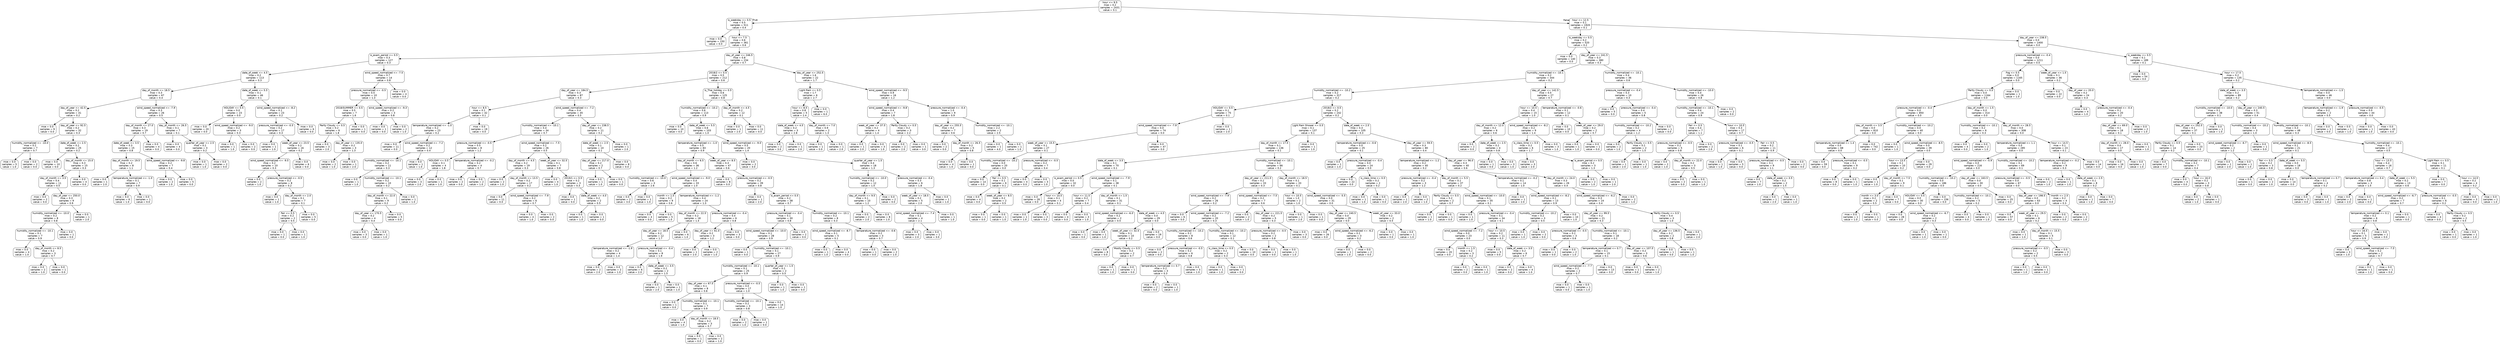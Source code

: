 digraph Tree {
node [shape=box, style="rounded", color="black", fontname=helvetica] ;
edge [fontname=helvetica] ;
0 [label="hour <= 9.5\nmse = 0.2\nsamples = 2431\nvalue = 0.1"] ;
1 [label="is_weekday <= 0.5\nmse = 0.5\nsamples = 511\nvalue = 0.4"] ;
0 -> 1 [labeldistance=2.5, labelangle=45, headlabel="True"] ;
2 [label="mse = 0.0\nsamples = 150\nvalue = 0.0"] ;
1 -> 2 ;
3 [label="hour <= 7.5\nmse = 0.6\nsamples = 361\nvalue = 0.6"] ;
1 -> 3 ;
4 [label="is_exam_period <= 0.5\nmse = 0.3\nsamples = 127\nvalue = 0.3"] ;
3 -> 4 ;
5 [label="date_of_week <= 4.5\nmse = 0.2\nsamples = 113\nvalue = 0.3"] ;
4 -> 5 ;
6 [label="day_of_month <= 18.5\nmse = 0.3\nsamples = 67\nvalue = 0.4"] ;
5 -> 6 ;
7 [label="day_of_year <= 42.5\nmse = 0.2\nsamples = 41\nvalue = 0.2"] ;
6 -> 7 ;
8 [label="mse = 0.0\nsamples = 9\nvalue = 0.0"] ;
7 -> 8 ;
9 [label="day_of_year <= 92.5\nmse = 0.2\nsamples = 32\nvalue = 0.3"] ;
7 -> 9 ;
10 [label="humidity_normalized <= -10.0\nmse = 0.2\nsamples = 7\nvalue = 0.7"] ;
9 -> 10 ;
11 [label="mse = 0.0\nsamples = 5\nvalue = 1.0"] ;
10 -> 11 ;
12 [label="mse = 0.0\nsamples = 2\nvalue = 0.0"] ;
10 -> 12 ;
13 [label="date_of_week <= 2.5\nmse = 0.2\nsamples = 25\nvalue = 0.2"] ;
9 -> 13 ;
14 [label="mse = 0.0\nsamples = 10\nvalue = 0.0"] ;
13 -> 14 ;
15 [label="day_of_month <= 15.0\nmse = 0.3\nsamples = 15\nvalue = 0.3"] ;
13 -> 15 ;
16 [label="day_of_month <= 3.5\nmse = 0.4\nsamples = 11\nvalue = 0.5"] ;
15 -> 16 ;
17 [label="mse = 0.0\nsamples = 2\nvalue = 0.0"] ;
16 -> 17 ;
18 [label="day_of_year <= 250.0\nmse = 0.3\nsamples = 9\nvalue = 0.9"] ;
16 -> 18 ;
19 [label="humidity_normalized <= -10.0\nmse = 0.2\nsamples = 8\nvalue = 0.8"] ;
18 -> 19 ;
20 [label="humidity_normalized <= -10.1\nmse = 0.1\nsamples = 7\nvalue = 0.9"] ;
19 -> 20 ;
21 [label="mse = 0.0\nsamples = 4\nvalue = 1.0"] ;
20 -> 21 ;
22 [label="day_of_month <= 8.5\nmse = 0.2\nsamples = 3\nvalue = 0.7"] ;
20 -> 22 ;
23 [label="mse = 0.0\nsamples = 2\nvalue = 1.0"] ;
22 -> 23 ;
24 [label="mse = 0.0\nsamples = 1\nvalue = 0.0"] ;
22 -> 24 ;
25 [label="mse = 0.0\nsamples = 1\nvalue = 0.0"] ;
19 -> 25 ;
26 [label="mse = 0.0\nsamples = 1\nvalue = 2.0"] ;
18 -> 26 ;
27 [label="mse = 0.0\nsamples = 4\nvalue = 0.0"] ;
15 -> 27 ;
28 [label="wind_speed_normalized <= -7.9\nmse = 0.3\nsamples = 26\nvalue = 0.5"] ;
6 -> 28 ;
29 [label="day_of_month <= 27.0\nmse = 0.3\nsamples = 19\nvalue = 0.7"] ;
28 -> 29 ;
30 [label="date_of_week <= 3.5\nmse = 0.3\nsamples = 15\nvalue = 0.8"] ;
29 -> 30 ;
31 [label="day_of_month <= 19.5\nmse = 0.2\nsamples = 8\nvalue = 1.1"] ;
30 -> 31 ;
32 [label="mse = 0.0\nsamples = 1\nvalue = 2.0"] ;
31 -> 32 ;
33 [label="temperature_normalized <= -1.0\nmse = 0.1\nsamples = 7\nvalue = 0.9"] ;
31 -> 33 ;
34 [label="mse = 0.0\nsamples = 6\nvalue = 1.0"] ;
33 -> 34 ;
35 [label="mse = 0.0\nsamples = 1\nvalue = 0.0"] ;
33 -> 35 ;
36 [label="wind_speed_normalized <= -9.8\nmse = 0.2\nsamples = 7\nvalue = 0.4"] ;
30 -> 36 ;
37 [label="mse = 0.0\nsamples = 2\nvalue = 1.0"] ;
36 -> 37 ;
38 [label="mse = 0.0\nsamples = 5\nvalue = 0.0"] ;
36 -> 38 ;
39 [label="mse = 0.0\nsamples = 4\nvalue = 0.0"] ;
29 -> 39 ;
40 [label="day_of_month <= 26.5\nmse = 0.1\nsamples = 7\nvalue = 0.1"] ;
28 -> 40 ;
41 [label="mse = 0.0\nsamples = 4\nvalue = 0.0"] ;
40 -> 41 ;
42 [label="quarter_of_year <= 2.5\nmse = 0.2\nsamples = 3\nvalue = 0.2"] ;
40 -> 42 ;
43 [label="mse = 0.0\nsamples = 1\nvalue = 1.0"] ;
42 -> 43 ;
44 [label="mse = 0.0\nsamples = 2\nvalue = 0.0"] ;
42 -> 44 ;
45 [label="date_of_week <= 5.5\nmse = 0.1\nsamples = 46\nvalue = 0.1"] ;
5 -> 45 ;
46 [label="HOLIDAY <= 0.5\nmse = 0.0\nsamples = 23\nvalue = 0.0"] ;
45 -> 46 ;
47 [label="mse = 0.0\nsamples = 20\nvalue = 0.0"] ;
46 -> 47 ;
48 [label="wind_speed_normalized <= -9.0\nmse = 0.2\nsamples = 3\nvalue = 0.3"] ;
46 -> 48 ;
49 [label="mse = 0.0\nsamples = 1\nvalue = 1.0"] ;
48 -> 49 ;
50 [label="mse = 0.0\nsamples = 2\nvalue = 0.0"] ;
48 -> 50 ;
51 [label="wind_speed_normalized <= -8.2\nmse = 0.1\nsamples = 23\nvalue = 0.2"] ;
45 -> 51 ;
52 [label="pressure_normalized <= -0.5\nmse = 0.2\nsamples = 17\nvalue = 0.3"] ;
51 -> 52 ;
53 [label="mse = 0.0\nsamples = 1\nvalue = 1.0"] ;
52 -> 53 ;
54 [label="week_of_year <= 23.5\nmse = 0.2\nsamples = 16\nvalue = 0.2"] ;
52 -> 54 ;
55 [label="wind_speed_normalized <= -9.5\nmse = 0.2\nsamples = 10\nvalue = 0.3"] ;
54 -> 55 ;
56 [label="mse = 0.0\nsamples = 2\nvalue = 1.0"] ;
55 -> 56 ;
57 [label="pressure_normalized <= -0.5\nmse = 0.2\nsamples = 8\nvalue = 0.2"] ;
55 -> 57 ;
58 [label="mse = 0.0\nsamples = 1\nvalue = 1.0"] ;
57 -> 58 ;
59 [label="day_of_month <= 2.0\nmse = 0.1\nsamples = 7\nvalue = 0.1"] ;
57 -> 59 ;
60 [label="Fair <= 0.5\nmse = 0.2\nsamples = 2\nvalue = 0.5"] ;
59 -> 60 ;
61 [label="mse = 0.0\nsamples = 1\nvalue = 0.0"] ;
60 -> 61 ;
62 [label="mse = 0.0\nsamples = 1\nvalue = 1.0"] ;
60 -> 62 ;
63 [label="mse = 0.0\nsamples = 5\nvalue = 0.0"] ;
59 -> 63 ;
64 [label="mse = 0.0\nsamples = 6\nvalue = 0.0"] ;
54 -> 64 ;
65 [label="mse = 0.0\nsamples = 6\nvalue = 0.0"] ;
51 -> 65 ;
66 [label="wind_speed_normalized <= -7.5\nmse = 0.7\nsamples = 14\nvalue = 0.8"] ;
4 -> 66 ;
67 [label="pressure_normalized <= -0.5\nmse = 0.5\nsamples = 10\nvalue = 1.3"] ;
66 -> 67 ;
68 [label="2018/SUMMER <= 0.5\nmse = 0.5\nsamples = 7\nvalue = 1.6"] ;
67 -> 68 ;
69 [label="Partly Cloudy <= 0.5\nmse = 0.2\nsamples = 6\nvalue = 1.8"] ;
68 -> 69 ;
70 [label="mse = 0.0\nsamples = 3\nvalue = 2.0"] ;
69 -> 70 ;
71 [label="day_of_year <= 135.0\nmse = 0.2\nsamples = 3\nvalue = 1.3"] ;
69 -> 71 ;
72 [label="mse = 0.0\nsamples = 2\nvalue = 1.0"] ;
71 -> 72 ;
73 [label="mse = 0.0\nsamples = 1\nvalue = 2.0"] ;
71 -> 73 ;
74 [label="mse = 0.0\nsamples = 1\nvalue = 0.0"] ;
68 -> 74 ;
75 [label="wind_speed_normalized <= -9.3\nmse = 0.2\nsamples = 3\nvalue = 0.8"] ;
67 -> 75 ;
76 [label="mse = 0.0\nsamples = 1\nvalue = 0.0"] ;
75 -> 76 ;
77 [label="mse = 0.0\nsamples = 2\nvalue = 1.0"] ;
75 -> 77 ;
78 [label="mse = 0.0\nsamples = 4\nvalue = 0.0"] ;
66 -> 78 ;
79 [label="day_of_year <= 246.5\nmse = 0.8\nsamples = 234\nvalue = 0.7"] ;
3 -> 79 ;
80 [label="2018/2 <= 0.5\nmse = 0.5\nsamples = 212\nvalue = 0.6"] ;
79 -> 80 ;
81 [label="day_of_year <= 184.5\nmse = 0.3\nsamples = 87\nvalue = 0.3"] ;
80 -> 81 ;
82 [label="hour <= 8.5\nmse = 0.1\nsamples = 42\nvalue = 0.1"] ;
81 -> 82 ;
83 [label="temperature_normalized <= -1.0\nmse = 0.2\nsamples = 23\nvalue = 0.2"] ;
82 -> 83 ;
84 [label="mse = 0.0\nsamples = 11\nvalue = 0.0"] ;
83 -> 84 ;
85 [label="wind_speed_normalized <= -7.2\nmse = 0.2\nsamples = 12\nvalue = 0.4"] ;
83 -> 85 ;
86 [label="humidity_normalized <= -10.1\nmse = 0.2\nsamples = 11\nvalue = 0.3"] ;
85 -> 86 ;
87 [label="mse = 0.0\nsamples = 1\nvalue = 1.0"] ;
86 -> 87 ;
88 [label="humidity_normalized <= -10.1\nmse = 0.2\nsamples = 10\nvalue = 0.2"] ;
86 -> 88 ;
89 [label="day_of_month <= 22.0\nmse = 0.1\nsamples = 9\nvalue = 0.2"] ;
88 -> 89 ;
90 [label="day_of_year <= 170.5\nmse = 0.2\nsamples = 4\nvalue = 0.4"] ;
89 -> 90 ;
91 [label="mse = 0.0\nsamples = 3\nvalue = 0.0"] ;
90 -> 91 ;
92 [label="mse = 0.0\nsamples = 1\nvalue = 1.0"] ;
90 -> 92 ;
93 [label="mse = 0.0\nsamples = 5\nvalue = 0.0"] ;
89 -> 93 ;
94 [label="mse = 0.0\nsamples = 1\nvalue = 1.0"] ;
88 -> 94 ;
95 [label="mse = 0.0\nsamples = 1\nvalue = 1.0"] ;
85 -> 95 ;
96 [label="mse = 0.0\nsamples = 19\nvalue = 0.0"] ;
82 -> 96 ;
97 [label="wind_speed_normalized <= -7.2\nmse = 0.4\nsamples = 45\nvalue = 0.5"] ;
81 -> 97 ;
98 [label="humidity_normalized <= -10.1\nmse = 0.4\nsamples = 34\nvalue = 0.7"] ;
97 -> 98 ;
99 [label="pressure_normalized <= -0.5\nmse = 0.5\nsamples = 8\nvalue = 1.2"] ;
98 -> 99 ;
100 [label="HOLIDAY <= 0.5\nmse = 0.1\nsamples = 4\nvalue = 1.8"] ;
99 -> 100 ;
101 [label="mse = 0.0\nsamples = 3\nvalue = 2.0"] ;
100 -> 101 ;
102 [label="mse = 0.0\nsamples = 1\nvalue = 1.0"] ;
100 -> 102 ;
103 [label="temperature_normalized <= -0.2\nmse = 0.2\nsamples = 4\nvalue = 0.7"] ;
99 -> 103 ;
104 [label="mse = 0.0\nsamples = 2\nvalue = 0.0"] ;
103 -> 104 ;
105 [label="mse = 0.0\nsamples = 2\nvalue = 1.0"] ;
103 -> 105 ;
106 [label="wind_speed_normalized <= -7.5\nmse = 0.2\nsamples = 26\nvalue = 0.5"] ;
98 -> 106 ;
107 [label="day_of_month <= 4.5\nmse = 0.2\nsamples = 19\nvalue = 0.3"] ;
106 -> 107 ;
108 [label="mse = 0.0\nsamples = 2\nvalue = 1.0"] ;
107 -> 108 ;
109 [label="day_of_month <= 13.5\nmse = 0.2\nsamples = 17\nvalue = 0.2"] ;
107 -> 109 ;
110 [label="mse = 0.0\nsamples = 11\nvalue = 0.0"] ;
109 -> 110 ;
111 [label="wind_speed_normalized <= -7.9\nmse = 0.2\nsamples = 6\nvalue = 0.7"] ;
109 -> 111 ;
112 [label="mse = 0.0\nsamples = 4\nvalue = 1.0"] ;
111 -> 112 ;
113 [label="mse = 0.0\nsamples = 2\nvalue = 0.0"] ;
111 -> 113 ;
114 [label="week_of_year <= 32.5\nmse = 0.1\nsamples = 7\nvalue = 0.8"] ;
106 -> 114 ;
115 [label="mse = 0.0\nsamples = 4\nvalue = 1.0"] ;
114 -> 115 ;
116 [label="2019/1 <= 0.5\nmse = 0.2\nsamples = 3\nvalue = 0.3"] ;
114 -> 116 ;
117 [label="mse = 0.0\nsamples = 1\nvalue = 0.0"] ;
116 -> 117 ;
118 [label="date_of_week <= 4.0\nmse = 0.2\nsamples = 2\nvalue = 0.5"] ;
116 -> 118 ;
119 [label="mse = 0.0\nsamples = 1\nvalue = 1.0"] ;
118 -> 119 ;
120 [label="mse = 0.0\nsamples = 1\nvalue = 0.0"] ;
118 -> 120 ;
121 [label="day_of_year <= 238.5\nmse = 0.2\nsamples = 11\nvalue = 0.2"] ;
97 -> 121 ;
122 [label="date_of_week <= 2.5\nmse = 0.1\nsamples = 10\nvalue = 0.1"] ;
121 -> 122 ;
123 [label="day_of_year <= 217.0\nmse = 0.2\nsamples = 2\nvalue = 0.7"] ;
122 -> 123 ;
124 [label="mse = 0.0\nsamples = 1\nvalue = 1.0"] ;
123 -> 124 ;
125 [label="mse = 0.0\nsamples = 1\nvalue = 0.0"] ;
123 -> 125 ;
126 [label="mse = 0.0\nsamples = 8\nvalue = 0.0"] ;
122 -> 126 ;
127 [label="mse = 0.0\nsamples = 1\nvalue = 2.0"] ;
121 -> 127 ;
128 [label="is_Thai_holiday <= 0.5\nmse = 0.6\nsamples = 125\nvalue = 0.8"] ;
80 -> 128 ;
129 [label="humidity_normalized <= -10.2\nmse = 0.6\nsamples = 113\nvalue = 0.9"] ;
128 -> 129 ;
130 [label="mse = 0.0\nsamples = 10\nvalue = 0.0"] ;
129 -> 130 ;
131 [label="date_of_week <= 5.5\nmse = 0.6\nsamples = 103\nvalue = 1.0"] ;
129 -> 131 ;
132 [label="temperature_normalized <= -1.0\nmse = 0.5\nsamples = 83\nvalue = 0.9"] ;
131 -> 132 ;
133 [label="day_of_month <= 6.5\nmse = 0.6\nsamples = 36\nvalue = 1.2"] ;
132 -> 133 ;
134 [label="humidity_normalized <= -10.0\nmse = 0.6\nsamples = 3\nvalue = 2.6"] ;
133 -> 134 ;
135 [label="mse = 0.0\nsamples = 2\nvalue = 3.0"] ;
134 -> 135 ;
136 [label="mse = 0.0\nsamples = 1\nvalue = 1.0"] ;
134 -> 136 ;
137 [label="wind_speed_normalized <= -9.0\nmse = 0.4\nsamples = 33\nvalue = 1.0"] ;
133 -> 137 ;
138 [label="month <= 1.5\nmse = 0.2\nsamples = 9\nvalue = 0.6"] ;
137 -> 138 ;
139 [label="mse = 0.0\nsamples = 4\nvalue = 0.0"] ;
138 -> 139 ;
140 [label="mse = 0.0\nsamples = 5\nvalue = 1.0"] ;
138 -> 140 ;
141 [label="temperature_normalized <= -1.2\nmse = 0.4\nsamples = 24\nvalue = 1.3"] ;
137 -> 141 ;
142 [label="day_of_month <= 22.5\nmse = 0.2\nsamples = 18\nvalue = 1.4"] ;
141 -> 142 ;
143 [label="day_of_year <= 18.5\nmse = 0.2\nsamples = 12\nvalue = 1.7"] ;
142 -> 143 ;
144 [label="temperature_normalized <= -1.9\nmse = 0.2\nsamples = 4\nvalue = 1.4"] ;
143 -> 144 ;
145 [label="mse = 0.0\nsamples = 2\nvalue = 2.0"] ;
144 -> 145 ;
146 [label="mse = 0.0\nsamples = 2\nvalue = 1.0"] ;
144 -> 146 ;
147 [label="pressure_normalized <= -0.4\nmse = 0.1\nsamples = 8\nvalue = 1.9"] ;
143 -> 147 ;
148 [label="mse = 0.0\nsamples = 6\nvalue = 2.0"] ;
147 -> 148 ;
149 [label="date_of_week <= 3.5\nmse = 0.2\nsamples = 2\nvalue = 1.5"] ;
147 -> 149 ;
150 [label="mse = 0.0\nsamples = 1\nvalue = 2.0"] ;
149 -> 150 ;
151 [label="mse = 0.0\nsamples = 1\nvalue = 1.0"] ;
149 -> 151 ;
152 [label="mse = 0.0\nsamples = 6\nvalue = 1.0"] ;
142 -> 152 ;
153 [label="pressure_normalized <= -0.4\nmse = 0.4\nsamples = 6\nvalue = 0.8"] ;
141 -> 153 ;
154 [label="day_of_year <= 61.0\nmse = 0.2\nsamples = 3\nvalue = 1.2"] ;
153 -> 154 ;
155 [label="mse = 0.0\nsamples = 1\nvalue = 2.0"] ;
154 -> 155 ;
156 [label="mse = 0.0\nsamples = 2\nvalue = 1.0"] ;
154 -> 156 ;
157 [label="mse = 0.0\nsamples = 3\nvalue = 0.0"] ;
153 -> 157 ;
158 [label="week_of_year <= 8.5\nmse = 0.3\nsamples = 47\nvalue = 0.6"] ;
132 -> 158 ;
159 [label="mse = 0.0\nsamples = 8\nvalue = 0.0"] ;
158 -> 159 ;
160 [label="pressure_normalized <= -0.5\nmse = 0.2\nsamples = 39\nvalue = 0.8"] ;
158 -> 160 ;
161 [label="mse = 0.0\nsamples = 1\nvalue = 2.0"] ;
160 -> 161 ;
162 [label="is_exam_period <= 0.5\nmse = 0.2\nsamples = 38\nvalue = 0.7"] ;
160 -> 162 ;
163 [label="pressure_normalized <= -0.4\nmse = 0.1\nsamples = 30\nvalue = 0.8"] ;
162 -> 163 ;
164 [label="wind_speed_normalized <= -10.0\nmse = 0.1\nsamples = 28\nvalue = 0.9"] ;
163 -> 164 ;
165 [label="mse = 0.0\nsamples = 1\nvalue = 0.0"] ;
164 -> 165 ;
166 [label="humidity_normalized <= -10.1\nmse = 0.1\nsamples = 27\nvalue = 0.9"] ;
164 -> 166 ;
167 [label="humidity_normalized <= -10.1\nmse = 0.1\nsamples = 25\nvalue = 0.9"] ;
166 -> 167 ;
168 [label="day_of_year <= 67.5\nmse = 0.1\nsamples = 8\nvalue = 0.8"] ;
167 -> 168 ;
169 [label="mse = 0.0\nsamples = 1\nvalue = 0.0"] ;
168 -> 169 ;
170 [label="humidity_normalized <= -10.1\nmse = 0.1\nsamples = 7\nvalue = 0.9"] ;
168 -> 170 ;
171 [label="mse = 0.0\nsamples = 4\nvalue = 1.0"] ;
170 -> 171 ;
172 [label="day_of_month <= 18.5\nmse = 0.2\nsamples = 3\nvalue = 0.7"] ;
170 -> 172 ;
173 [label="mse = 0.0\nsamples = 1\nvalue = 0.0"] ;
172 -> 173 ;
174 [label="mse = 0.0\nsamples = 2\nvalue = 1.0"] ;
172 -> 174 ;
175 [label="pressure_normalized <= -0.5\nmse = 0.0\nsamples = 17\nvalue = 1.0"] ;
167 -> 175 ;
176 [label="humidity_normalized <= -10.1\nmse = 0.2\nsamples = 3\nvalue = 0.8"] ;
175 -> 176 ;
177 [label="mse = 0.0\nsamples = 2\nvalue = 1.0"] ;
176 -> 177 ;
178 [label="mse = 0.0\nsamples = 1\nvalue = 0.0"] ;
176 -> 178 ;
179 [label="mse = 0.0\nsamples = 14\nvalue = 1.0"] ;
175 -> 179 ;
180 [label="quarter_of_year <= 1.5\nmse = 0.2\nsamples = 2\nvalue = 0.5"] ;
166 -> 180 ;
181 [label="mse = 0.0\nsamples = 1\nvalue = 1.0"] ;
180 -> 181 ;
182 [label="mse = 0.0\nsamples = 1\nvalue = 0.0"] ;
180 -> 182 ;
183 [label="mse = 0.0\nsamples = 2\nvalue = 0.0"] ;
163 -> 183 ;
184 [label="humidity_normalized <= -10.1\nmse = 0.2\nsamples = 8\nvalue = 0.3"] ;
162 -> 184 ;
185 [label="wind_speed_normalized <= -8.7\nmse = 0.1\nsamples = 5\nvalue = 0.1"] ;
184 -> 185 ;
186 [label="mse = 0.0\nsamples = 1\nvalue = 1.0"] ;
185 -> 186 ;
187 [label="mse = 0.0\nsamples = 4\nvalue = 0.0"] ;
185 -> 187 ;
188 [label="temperature_normalized <= -0.6\nmse = 0.2\nsamples = 3\nvalue = 0.7"] ;
184 -> 188 ;
189 [label="mse = 0.0\nsamples = 1\nvalue = 0.0"] ;
188 -> 189 ;
190 [label="mse = 0.0\nsamples = 2\nvalue = 1.0"] ;
188 -> 190 ;
191 [label="wind_speed_normalized <= -9.0\nmse = 0.5\nsamples = 20\nvalue = 1.4"] ;
131 -> 191 ;
192 [label="mse = 0.0\nsamples = 2\nvalue = 3.0"] ;
191 -> 192 ;
193 [label="quarter_of_year <= 1.5\nmse = 0.4\nsamples = 18\nvalue = 1.3"] ;
191 -> 193 ;
194 [label="humidity_normalized <= -10.0\nmse = 0.2\nsamples = 12\nvalue = 1.0"] ;
193 -> 194 ;
195 [label="day_of_month <= 9.5\nmse = 0.1\nsamples = 10\nvalue = 1.2"] ;
194 -> 195 ;
196 [label="mse = 0.0\nsamples = 2\nvalue = 2.0"] ;
195 -> 196 ;
197 [label="mse = 0.0\nsamples = 8\nvalue = 1.0"] ;
195 -> 197 ;
198 [label="mse = 0.0\nsamples = 2\nvalue = 0.0"] ;
194 -> 198 ;
199 [label="pressure_normalized <= -0.4\nmse = 0.3\nsamples = 6\nvalue = 1.8"] ;
193 -> 199 ;
200 [label="week_of_year <= 18.5\nmse = 0.2\nsamples = 5\nvalue = 2.0"] ;
199 -> 200 ;
201 [label="wind_speed_normalized <= -7.4\nmse = 0.1\nsamples = 4\nvalue = 2.1"] ;
200 -> 201 ;
202 [label="mse = 0.0\nsamples = 3\nvalue = 2.0"] ;
201 -> 202 ;
203 [label="mse = 0.0\nsamples = 1\nvalue = 3.0"] ;
201 -> 203 ;
204 [label="mse = 0.0\nsamples = 1\nvalue = 1.0"] ;
200 -> 204 ;
205 [label="mse = 0.0\nsamples = 1\nvalue = 1.0"] ;
199 -> 205 ;
206 [label="day_of_month <= 4.5\nmse = 0.2\nsamples = 12\nvalue = 0.1"] ;
128 -> 206 ;
207 [label="mse = 0.0\nsamples = 1\nvalue = 2.0"] ;
206 -> 207 ;
208 [label="mse = 0.0\nsamples = 11\nvalue = 0.0"] ;
206 -> 208 ;
209 [label="day_of_year <= 252.5\nmse = 1.6\nsamples = 22\nvalue = 1.7"] ;
79 -> 209 ;
210 [label="Light Rain <= 0.5\nmse = 1.7\nsamples = 6\nvalue = 2.7"] ;
209 -> 210 ;
211 [label="hour <= 8.5\nmse = 0.8\nsamples = 5\nvalue = 2.4"] ;
210 -> 211 ;
212 [label="date_of_week <= 4.5\nmse = 0.2\nsamples = 3\nvalue = 2.8"] ;
211 -> 212 ;
213 [label="mse = 0.0\nsamples = 2\nvalue = 3.0"] ;
212 -> 213 ;
214 [label="mse = 0.0\nsamples = 1\nvalue = 2.0"] ;
212 -> 214 ;
215 [label="day_of_month <= 7.0\nmse = 0.9\nsamples = 2\nvalue = 1.3"] ;
211 -> 215 ;
216 [label="mse = 0.0\nsamples = 1\nvalue = 0.0"] ;
215 -> 216 ;
217 [label="mse = 0.0\nsamples = 1\nvalue = 2.0"] ;
215 -> 217 ;
218 [label="mse = 0.0\nsamples = 1\nvalue = 6.0"] ;
210 -> 218 ;
219 [label="wind_speed_normalized <= -9.5\nmse = 0.9\nsamples = 16\nvalue = 1.2"] ;
209 -> 219 ;
220 [label="wind_speed_normalized <= -9.8\nmse = 0.4\nsamples = 7\nvalue = 1.8"] ;
219 -> 220 ;
221 [label="week_of_year <= 37.5\nmse = 0.2\nsamples = 4\nvalue = 1.4"] ;
220 -> 221 ;
222 [label="mse = 0.0\nsamples = 1\nvalue = 2.0"] ;
221 -> 222 ;
223 [label="mse = 0.0\nsamples = 3\nvalue = 1.0"] ;
221 -> 223 ;
224 [label="Partly Cloudy <= 0.5\nmse = 0.2\nsamples = 3\nvalue = 2.2"] ;
220 -> 224 ;
225 [label="mse = 0.0\nsamples = 2\nvalue = 2.0"] ;
224 -> 225 ;
226 [label="mse = 0.0\nsamples = 1\nvalue = 3.0"] ;
224 -> 226 ;
227 [label="pressure_normalized <= -0.4\nmse = 1.0\nsamples = 9\nvalue = 0.9"] ;
219 -> 227 ;
228 [label="day_of_year <= 255.5\nmse = 0.2\nsamples = 7\nvalue = 0.6"] ;
227 -> 228 ;
229 [label="mse = 0.0\nsamples = 2\nvalue = 0.0"] ;
228 -> 229 ;
230 [label="day_of_month <= 26.5\nmse = 0.2\nsamples = 5\nvalue = 0.8"] ;
228 -> 230 ;
231 [label="mse = 0.0\nsamples = 4\nvalue = 1.0"] ;
230 -> 231 ;
232 [label="mse = 0.0\nsamples = 1\nvalue = 0.0"] ;
230 -> 232 ;
233 [label="humidity_normalized <= -10.1\nmse = 2.2\nsamples = 2\nvalue = 2.5"] ;
227 -> 233 ;
234 [label="mse = 0.0\nsamples = 1\nvalue = 4.0"] ;
233 -> 234 ;
235 [label="mse = 0.0\nsamples = 1\nvalue = 1.0"] ;
233 -> 235 ;
236 [label="hour <= 12.5\nmse = 0.1\nsamples = 1920\nvalue = 0.1"] ;
0 -> 236 [labeldistance=2.5, labelangle=-45, headlabel="False"] ;
237 [label="is_weekday <= 0.5\nmse = 0.2\nsamples = 520\nvalue = 0.2"] ;
236 -> 237 ;
238 [label="mse = 0.0\nsamples = 140\nvalue = 0.0"] ;
237 -> 238 ;
239 [label="day_of_year <= 241.5\nmse = 0.3\nsamples = 380\nvalue = 0.3"] ;
237 -> 239 ;
240 [label="humidity_normalized <= -10.1\nmse = 0.2\nsamples = 344\nvalue = 0.2"] ;
239 -> 240 ;
241 [label="humidity_normalized <= -10.2\nmse = 0.2\nsamples = 317\nvalue = 0.2"] ;
240 -> 241 ;
242 [label="HOLIDAY <= 0.5\nmse = 0.1\nsamples = 75\nvalue = 0.1"] ;
241 -> 242 ;
243 [label="wind_speed_normalized <= -7.9\nmse = 0.0\nsamples = 74\nvalue = 0.0"] ;
242 -> 243 ;
244 [label="week_of_year <= 15.5\nmse = 0.1\nsamples = 27\nvalue = 0.1"] ;
243 -> 244 ;
245 [label="humidity_normalized <= -10.2\nmse = 0.0\nsamples = 20\nvalue = 0.0"] ;
244 -> 245 ;
246 [label="mse = 0.0\nsamples = 14\nvalue = 0.0"] ;
245 -> 246 ;
247 [label="Fair <= 0.5\nmse = 0.1\nsamples = 6\nvalue = 0.1"] ;
245 -> 247 ;
248 [label="mse = 0.0\nsamples = 4\nvalue = 0.0"] ;
247 -> 248 ;
249 [label="week_of_year <= 8.5\nmse = 0.2\nsamples = 2\nvalue = 0.5"] ;
247 -> 249 ;
250 [label="mse = 0.0\nsamples = 1\nvalue = 0.0"] ;
249 -> 250 ;
251 [label="mse = 0.0\nsamples = 1\nvalue = 1.0"] ;
249 -> 251 ;
252 [label="pressure_normalized <= -0.5\nmse = 0.2\nsamples = 7\nvalue = 0.4"] ;
244 -> 252 ;
253 [label="mse = 0.0\nsamples = 4\nvalue = 0.0"] ;
252 -> 253 ;
254 [label="mse = 0.0\nsamples = 3\nvalue = 1.0"] ;
252 -> 254 ;
255 [label="mse = 0.0\nsamples = 47\nvalue = 0.0"] ;
243 -> 255 ;
256 [label="mse = 0.0\nsamples = 1\nvalue = 2.0"] ;
242 -> 256 ;
257 [label="2018/2 <= 0.5\nmse = 0.2\nsamples = 242\nvalue = 0.2"] ;
241 -> 257 ;
258 [label="Light Rain Shower <= 0.5\nmse = 0.1\nsamples = 137\nvalue = 0.1"] ;
257 -> 258 ;
259 [label="day_of_month <= 17.5\nmse = 0.1\nsamples = 136\nvalue = 0.1"] ;
258 -> 259 ;
260 [label="date_of_week <= 3.5\nmse = 0.1\nsamples = 70\nvalue = 0.1"] ;
259 -> 260 ;
261 [label="is_exam_period <= 0.5\nmse = 0.0\nsamples = 32\nvalue = 0.0"] ;
260 -> 261 ;
262 [label="mse = 0.0\nsamples = 28\nvalue = 0.0"] ;
261 -> 262 ;
263 [label="hour <= 10.5\nmse = 0.1\nsamples = 4\nvalue = 0.1"] ;
261 -> 263 ;
264 [label="mse = 0.0\nsamples = 1\nvalue = 1.0"] ;
263 -> 264 ;
265 [label="mse = 0.0\nsamples = 3\nvalue = 0.0"] ;
263 -> 265 ;
266 [label="wind_speed_normalized <= -7.9\nmse = 0.1\nsamples = 38\nvalue = 0.1"] ;
260 -> 266 ;
267 [label="hour <= 11.5\nmse = 0.2\nsamples = 7\nvalue = 0.4"] ;
266 -> 267 ;
268 [label="mse = 0.0\nsamples = 4\nvalue = 0.0"] ;
267 -> 268 ;
269 [label="mse = 0.0\nsamples = 3\nvalue = 1.0"] ;
267 -> 269 ;
270 [label="day_of_month <= 1.5\nmse = 0.1\nsamples = 31\nvalue = 0.1"] ;
266 -> 270 ;
271 [label="wind_speed_normalized <= -6.0\nmse = 0.2\nsamples = 2\nvalue = 0.5"] ;
270 -> 271 ;
272 [label="mse = 0.0\nsamples = 1\nvalue = 0.0"] ;
271 -> 272 ;
273 [label="mse = 0.0\nsamples = 1\nvalue = 1.0"] ;
271 -> 273 ;
274 [label="date_of_week <= 4.5\nmse = 0.0\nsamples = 29\nvalue = 0.0"] ;
270 -> 274 ;
275 [label="week_of_year <= 32.5\nmse = 0.1\nsamples = 10\nvalue = 0.2"] ;
274 -> 275 ;
276 [label="mse = 0.0\nsamples = 8\nvalue = 0.0"] ;
275 -> 276 ;
277 [label="Mostly Cloudy <= 0.5\nmse = 0.2\nsamples = 2\nvalue = 0.7"] ;
275 -> 277 ;
278 [label="mse = 0.0\nsamples = 1\nvalue = 1.0"] ;
277 -> 278 ;
279 [label="mse = 0.0\nsamples = 1\nvalue = 0.0"] ;
277 -> 279 ;
280 [label="mse = 0.0\nsamples = 19\nvalue = 0.0"] ;
274 -> 280 ;
281 [label="humidity_normalized <= -10.1\nmse = 0.2\nsamples = 66\nvalue = 0.2"] ;
259 -> 281 ;
282 [label="day_of_year <= 211.5\nmse = 0.2\nsamples = 33\nvalue = 0.3"] ;
281 -> 282 ;
283 [label="wind_speed_normalized <= -7.9\nmse = 0.2\nsamples = 26\nvalue = 0.2"] ;
282 -> 283 ;
284 [label="mse = 0.0\nsamples = 6\nvalue = 0.0"] ;
283 -> 284 ;
285 [label="wind_speed_normalized <= -7.2\nmse = 0.2\nsamples = 20\nvalue = 0.3"] ;
283 -> 285 ;
286 [label="humidity_normalized <= -10.2\nmse = 0.2\nsamples = 8\nvalue = 0.6"] ;
285 -> 286 ;
287 [label="mse = 0.0\nsamples = 2\nvalue = 0.0"] ;
286 -> 287 ;
288 [label="pressure_normalized <= -0.5\nmse = 0.2\nsamples = 6\nvalue = 0.8"] ;
286 -> 288 ;
289 [label="temperature_normalized <= 0.7\nmse = 0.2\nsamples = 3\nvalue = 0.3"] ;
288 -> 289 ;
290 [label="mse = 0.0\nsamples = 2\nvalue = 0.0"] ;
289 -> 290 ;
291 [label="mse = 0.0\nsamples = 1\nvalue = 1.0"] ;
289 -> 291 ;
292 [label="mse = 0.0\nsamples = 3\nvalue = 1.0"] ;
288 -> 292 ;
293 [label="humidity_normalized <= -10.2\nmse = 0.1\nsamples = 12\nvalue = 0.1"] ;
285 -> 293 ;
294 [label="is_class_time <= 0.5\nmse = 0.2\nsamples = 2\nvalue = 0.3"] ;
293 -> 294 ;
295 [label="mse = 0.0\nsamples = 1\nvalue = 1.0"] ;
294 -> 295 ;
296 [label="mse = 0.0\nsamples = 1\nvalue = 0.0"] ;
294 -> 296 ;
297 [label="mse = 0.0\nsamples = 10\nvalue = 0.0"] ;
293 -> 297 ;
298 [label="wind_speed_normalized <= -7.5\nmse = 0.2\nsamples = 7\nvalue = 0.6"] ;
282 -> 298 ;
299 [label="mse = 0.0\nsamples = 2\nvalue = 1.0"] ;
298 -> 299 ;
300 [label="day_of_year <= 221.5\nmse = 0.2\nsamples = 5\nvalue = 0.3"] ;
298 -> 300 ;
301 [label="pressure_normalized <= -0.5\nmse = 0.2\nsamples = 2\nvalue = 0.8"] ;
300 -> 301 ;
302 [label="mse = 0.0\nsamples = 1\nvalue = 0.0"] ;
301 -> 302 ;
303 [label="mse = 0.0\nsamples = 1\nvalue = 1.0"] ;
301 -> 303 ;
304 [label="mse = 0.0\nsamples = 3\nvalue = 0.0"] ;
300 -> 304 ;
305 [label="day_of_month <= 18.5\nmse = 0.1\nsamples = 33\nvalue = 0.1"] ;
281 -> 305 ;
306 [label="hour <= 10.5\nmse = 1.0\nsamples = 2\nvalue = 1.0"] ;
305 -> 306 ;
307 [label="mse = 0.0\nsamples = 1\nvalue = 2.0"] ;
306 -> 307 ;
308 [label="mse = 0.0\nsamples = 1\nvalue = 0.0"] ;
306 -> 308 ;
309 [label="wind_speed_normalized <= -5.5\nmse = 0.0\nsamples = 31\nvalue = 0.0"] ;
305 -> 309 ;
310 [label="day_of_year <= 240.5\nmse = 0.0\nsamples = 29\nvalue = 0.0"] ;
309 -> 310 ;
311 [label="mse = 0.0\nsamples = 26\nvalue = 0.0"] ;
310 -> 311 ;
312 [label="wind_speed_normalized <= -6.2\nmse = 0.2\nsamples = 3\nvalue = 0.2"] ;
310 -> 312 ;
313 [label="mse = 0.0\nsamples = 1\nvalue = 1.0"] ;
312 -> 313 ;
314 [label="mse = 0.0\nsamples = 2\nvalue = 0.0"] ;
312 -> 314 ;
315 [label="week_of_year <= 33.0\nmse = 0.2\nsamples = 2\nvalue = 0.5"] ;
309 -> 315 ;
316 [label="mse = 0.0\nsamples = 1\nvalue = 0.0"] ;
315 -> 316 ;
317 [label="mse = 0.0\nsamples = 1\nvalue = 1.0"] ;
315 -> 317 ;
318 [label="mse = 0.0\nsamples = 1\nvalue = 1.0"] ;
258 -> 318 ;
319 [label="date_of_week <= 2.5\nmse = 0.3\nsamples = 105\nvalue = 0.3"] ;
257 -> 319 ;
320 [label="temperature_normalized <= -0.6\nmse = 0.0\nsamples = 25\nvalue = 0.1"] ;
319 -> 320 ;
321 [label="mse = 0.0\nsamples = 1\nvalue = 1.0"] ;
320 -> 321 ;
322 [label="pressure_normalized <= -0.4\nmse = 0.0\nsamples = 24\nvalue = 0.0"] ;
320 -> 322 ;
323 [label="mse = 0.0\nsamples = 22\nvalue = 0.0"] ;
322 -> 323 ;
324 [label="is_class_time <= 0.5\nmse = 0.2\nsamples = 2\nvalue = 0.2"] ;
322 -> 324 ;
325 [label="mse = 0.0\nsamples = 1\nvalue = 1.0"] ;
324 -> 325 ;
326 [label="mse = 0.0\nsamples = 1\nvalue = 0.0"] ;
324 -> 326 ;
327 [label="day_of_year <= 59.5\nmse = 0.3\nsamples = 80\nvalue = 0.4"] ;
319 -> 327 ;
328 [label="temperature_normalized <= -1.2\nmse = 0.2\nsamples = 40\nvalue = 0.2"] ;
327 -> 328 ;
329 [label="pressure_normalized <= -0.4\nmse = 0.2\nsamples = 3\nvalue = 1.2"] ;
328 -> 329 ;
330 [label="mse = 0.0\nsamples = 1\nvalue = 2.0"] ;
329 -> 330 ;
331 [label="mse = 0.0\nsamples = 2\nvalue = 1.0"] ;
329 -> 331 ;
332 [label="day_of_month <= 5.5\nmse = 0.1\nsamples = 37\nvalue = 0.2"] ;
328 -> 332 ;
333 [label="Partly Cloudy <= 0.5\nmse = 0.2\nsamples = 2\nvalue = 0.7"] ;
332 -> 333 ;
334 [label="mse = 0.0\nsamples = 1\nvalue = 1.0"] ;
333 -> 334 ;
335 [label="mse = 0.0\nsamples = 1\nvalue = 0.0"] ;
333 -> 335 ;
336 [label="wind_speed_normalized <= -10.0\nmse = 0.1\nsamples = 35\nvalue = 0.1"] ;
332 -> 336 ;
337 [label="mse = 0.0\nsamples = 1\nvalue = 1.0"] ;
336 -> 337 ;
338 [label="pressure_normalized <= -0.4\nmse = 0.1\nsamples = 34\nvalue = 0.1"] ;
336 -> 338 ;
339 [label="wind_speed_normalized <= -7.2\nmse = 0.0\nsamples = 23\nvalue = 0.0"] ;
338 -> 339 ;
340 [label="mse = 0.0\nsamples = 20\nvalue = 0.0"] ;
339 -> 340 ;
341 [label="month <= 1.5\nmse = 0.2\nsamples = 3\nvalue = 0.2"] ;
339 -> 341 ;
342 [label="mse = 0.0\nsamples = 2\nvalue = 0.0"] ;
341 -> 342 ;
343 [label="mse = 0.0\nsamples = 1\nvalue = 1.0"] ;
341 -> 343 ;
344 [label="hour <= 10.5\nmse = 0.2\nsamples = 11\nvalue = 0.3"] ;
338 -> 344 ;
345 [label="mse = 0.0\nsamples = 5\nvalue = 0.0"] ;
344 -> 345 ;
346 [label="date_of_week <= 3.5\nmse = 0.2\nsamples = 6\nvalue = 0.7"] ;
344 -> 346 ;
347 [label="mse = 0.0\nsamples = 2\nvalue = 0.0"] ;
346 -> 347 ;
348 [label="mse = 0.0\nsamples = 4\nvalue = 1.0"] ;
346 -> 348 ;
349 [label="day_of_year <= 96.0\nmse = 0.3\nsamples = 40\nvalue = 0.6"] ;
327 -> 349 ;
350 [label="temperature_normalized <= -0.2\nmse = 0.1\nsamples = 14\nvalue = 1.0"] ;
349 -> 350 ;
351 [label="mse = 0.0\nsamples = 1\nvalue = 2.0"] ;
350 -> 351 ;
352 [label="wind_speed_normalized <= -8.2\nmse = 0.1\nsamples = 13\nvalue = 0.9"] ;
350 -> 352 ;
353 [label="humidity_normalized <= -10.2\nmse = 0.2\nsamples = 3\nvalue = 0.5"] ;
352 -> 353 ;
354 [label="mse = 0.0\nsamples = 1\nvalue = 1.0"] ;
353 -> 354 ;
355 [label="mse = 0.0\nsamples = 2\nvalue = 0.0"] ;
353 -> 355 ;
356 [label="mse = 0.0\nsamples = 10\nvalue = 1.0"] ;
352 -> 356 ;
357 [label="day_of_month <= 24.0\nmse = 0.3\nsamples = 26\nvalue = 0.4"] ;
349 -> 357 ;
358 [label="wind_speed_normalized <= -6.2\nmse = 0.3\nsamples = 24\nvalue = 0.4"] ;
357 -> 358 ;
359 [label="day_of_year <= 99.5\nmse = 0.2\nsamples = 21\nvalue = 0.3"] ;
358 -> 359 ;
360 [label="pressure_normalized <= -0.5\nmse = 0.2\nsamples = 3\nvalue = 0.6"] ;
359 -> 360 ;
361 [label="mse = 0.0\nsamples = 1\nvalue = 0.0"] ;
360 -> 361 ;
362 [label="mse = 0.0\nsamples = 2\nvalue = 1.0"] ;
360 -> 362 ;
363 [label="humidity_normalized <= -10.1\nmse = 0.1\nsamples = 18\nvalue = 0.2"] ;
359 -> 363 ;
364 [label="temperature_normalized <= 0.7\nmse = 0.1\nsamples = 15\nvalue = 0.1"] ;
363 -> 364 ;
365 [label="wind_speed_normalized <= -7.7\nmse = 0.2\nsamples = 2\nvalue = 0.7"] ;
364 -> 365 ;
366 [label="mse = 0.0\nsamples = 1\nvalue = 0.0"] ;
365 -> 366 ;
367 [label="mse = 0.0\nsamples = 1\nvalue = 1.0"] ;
365 -> 367 ;
368 [label="mse = 0.0\nsamples = 13\nvalue = 0.0"] ;
364 -> 368 ;
369 [label="day_of_year <= 107.5\nmse = 0.2\nsamples = 3\nvalue = 0.6"] ;
363 -> 369 ;
370 [label="mse = 0.0\nsamples = 1\nvalue = 0.0"] ;
369 -> 370 ;
371 [label="mse = 0.0\nsamples = 2\nvalue = 1.0"] ;
369 -> 371 ;
372 [label="Partly Cloudy <= 0.5\nmse = 0.4\nsamples = 3\nvalue = 1.0"] ;
358 -> 372 ;
373 [label="day_of_year <= 136.5\nmse = 0.2\nsamples = 2\nvalue = 0.8"] ;
372 -> 373 ;
374 [label="mse = 0.0\nsamples = 1\nvalue = 0.0"] ;
373 -> 374 ;
375 [label="mse = 0.0\nsamples = 1\nvalue = 1.0"] ;
373 -> 375 ;
376 [label="mse = 0.0\nsamples = 1\nvalue = 2.0"] ;
372 -> 376 ;
377 [label="mse = 0.0\nsamples = 2\nvalue = 1.0"] ;
357 -> 377 ;
378 [label="day_of_year <= 142.5\nmse = 0.5\nsamples = 27\nvalue = 0.7"] ;
240 -> 378 ;
379 [label="hour <= 10.5\nmse = 0.4\nsamples = 15\nvalue = 1.0"] ;
378 -> 379 ;
380 [label="day_of_month <= 12.0\nmse = 0.2\nsamples = 6\nvalue = 0.6"] ;
379 -> 380 ;
381 [label="mse = 0.0\nsamples = 2\nvalue = 0.0"] ;
380 -> 381 ;
382 [label="date_of_week <= 2.5\nmse = 0.2\nsamples = 4\nvalue = 0.8"] ;
380 -> 382 ;
383 [label="mse = 0.0\nsamples = 1\nvalue = 0.0"] ;
382 -> 383 ;
384 [label="mse = 0.0\nsamples = 3\nvalue = 1.0"] ;
382 -> 384 ;
385 [label="wind_speed_normalized <= -8.2\nmse = 0.2\nsamples = 9\nvalue = 1.4"] ;
379 -> 385 ;
386 [label="is_class_time <= 0.5\nmse = 0.2\nsamples = 6\nvalue = 1.7"] ;
385 -> 386 ;
387 [label="mse = 0.0\nsamples = 3\nvalue = 2.0"] ;
386 -> 387 ;
388 [label="is_exam_period <= 0.5\nmse = 0.2\nsamples = 3\nvalue = 1.3"] ;
386 -> 388 ;
389 [label="mse = 0.0\nsamples = 2\nvalue = 1.0"] ;
388 -> 389 ;
390 [label="mse = 0.0\nsamples = 1\nvalue = 2.0"] ;
388 -> 390 ;
391 [label="mse = 0.0\nsamples = 3\nvalue = 1.0"] ;
385 -> 391 ;
392 [label="temperature_normalized <= -0.6\nmse = 0.1\nsamples = 12\nvalue = 0.1"] ;
378 -> 392 ;
393 [label="mse = 0.0\nsamples = 10\nvalue = 0.0"] ;
392 -> 393 ;
394 [label="week_of_year <= 29.0\nmse = 0.2\nsamples = 2\nvalue = 0.7"] ;
392 -> 394 ;
395 [label="mse = 0.0\nsamples = 1\nvalue = 1.0"] ;
394 -> 395 ;
396 [label="mse = 0.0\nsamples = 1\nvalue = 0.0"] ;
394 -> 396 ;
397 [label="humidity_normalized <= -10.1\nmse = 0.4\nsamples = 36\nvalue = 0.6"] ;
239 -> 397 ;
398 [label="pressure_normalized <= -0.4\nmse = 0.3\nsamples = 10\nvalue = 0.3"] ;
397 -> 398 ;
399 [label="mse = 0.0\nsamples = 5\nvalue = 0.0"] ;
398 -> 399 ;
400 [label="pressure_normalized <= -0.4\nmse = 0.4\nsamples = 5\nvalue = 0.8"] ;
398 -> 400 ;
401 [label="humidity_normalized <= -10.2\nmse = 0.2\nsamples = 4\nvalue = 1.2"] ;
400 -> 401 ;
402 [label="mse = 0.0\nsamples = 2\nvalue = 1.0"] ;
401 -> 402 ;
403 [label="Partly Cloudy <= 0.5\nmse = 0.2\nsamples = 2\nvalue = 1.5"] ;
401 -> 403 ;
404 [label="mse = 0.0\nsamples = 1\nvalue = 2.0"] ;
403 -> 404 ;
405 [label="mse = 0.0\nsamples = 1\nvalue = 1.0"] ;
403 -> 405 ;
406 [label="mse = 0.0\nsamples = 1\nvalue = 0.0"] ;
400 -> 406 ;
407 [label="humidity_normalized <= -10.0\nmse = 0.4\nsamples = 26\nvalue = 0.8"] ;
397 -> 407 ;
408 [label="humidity_normalized <= -10.1\nmse = 0.4\nsamples = 24\nvalue = 0.9"] ;
407 -> 408 ;
409 [label="Fair <= 0.5\nmse = 0.4\nsamples = 7\nvalue = 1.1"] ;
408 -> 409 ;
410 [label="pressure_normalized <= -0.5\nmse = 0.2\nsamples = 5\nvalue = 0.8"] ;
409 -> 410 ;
411 [label="mse = 0.0\nsamples = 2\nvalue = 1.0"] ;
410 -> 411 ;
412 [label="day_of_month <= 22.0\nmse = 0.2\nsamples = 3\nvalue = 0.5"] ;
410 -> 412 ;
413 [label="mse = 0.0\nsamples = 2\nvalue = 0.0"] ;
412 -> 413 ;
414 [label="mse = 0.0\nsamples = 1\nvalue = 1.0"] ;
412 -> 414 ;
415 [label="mse = 0.0\nsamples = 2\nvalue = 2.0"] ;
409 -> 415 ;
416 [label="hour <= 10.5\nmse = 0.3\nsamples = 17\nvalue = 0.7"] ;
408 -> 416 ;
417 [label="pressure_normalized <= -0.5\nmse = 0.1\nsamples = 6\nvalue = 0.1"] ;
416 -> 417 ;
418 [label="mse = 0.0\nsamples = 1\nvalue = 1.0"] ;
417 -> 418 ;
419 [label="mse = 0.0\nsamples = 5\nvalue = 0.0"] ;
417 -> 419 ;
420 [label="Fair <= 0.5\nmse = 0.2\nsamples = 11\nvalue = 0.9"] ;
416 -> 420 ;
421 [label="pressure_normalized <= -0.5\nmse = 0.1\nsamples = 9\nvalue = 1.1"] ;
420 -> 421 ;
422 [label="mse = 0.0\nsamples = 7\nvalue = 1.0"] ;
421 -> 422 ;
423 [label="date_of_week <= 3.5\nmse = 0.2\nsamples = 2\nvalue = 1.5"] ;
421 -> 423 ;
424 [label="mse = 0.0\nsamples = 1\nvalue = 2.0"] ;
423 -> 424 ;
425 [label="mse = 0.0\nsamples = 1\nvalue = 1.0"] ;
423 -> 425 ;
426 [label="mse = 0.0\nsamples = 2\nvalue = 0.0"] ;
420 -> 426 ;
427 [label="mse = 0.0\nsamples = 2\nvalue = 0.0"] ;
407 -> 427 ;
428 [label="day_of_year <= 238.5\nmse = 0.0\nsamples = 1400\nvalue = 0.0"] ;
236 -> 428 ;
429 [label="pressure_normalized <= -0.4\nmse = 0.0\nsamples = 1211\nvalue = 0.0"] ;
428 -> 429 ;
430 [label="Fog <= 0.5\nmse = 0.0\nsamples = 1165\nvalue = 0.0"] ;
429 -> 430 ;
431 [label="Partly Cloudy <= 0.5\nmse = 0.0\nsamples = 1164\nvalue = 0.0"] ;
430 -> 431 ;
432 [label="pressure_normalized <= -0.4\nmse = 0.0\nsamples = 850\nvalue = 0.0"] ;
431 -> 432 ;
433 [label="day_of_month <= 3.5\nmse = 0.0\nsamples = 810\nvalue = 0.0"] ;
432 -> 433 ;
434 [label="temperature_normalized <= 1.4\nmse = 0.0\nsamples = 68\nvalue = 0.0"] ;
433 -> 434 ;
435 [label="mse = 0.0\nsamples = 59\nvalue = 0.0"] ;
434 -> 435 ;
436 [label="pressure_normalized <= -0.5\nmse = 0.1\nsamples = 9\nvalue = 0.2"] ;
434 -> 436 ;
437 [label="mse = 0.0\nsamples = 8\nvalue = 0.0"] ;
436 -> 437 ;
438 [label="mse = 0.0\nsamples = 1\nvalue = 1.0"] ;
436 -> 438 ;
439 [label="mse = 0.0\nsamples = 742\nvalue = 0.0"] ;
433 -> 439 ;
440 [label="humidity_normalized <= -10.2\nmse = 0.0\nsamples = 40\nvalue = 0.0"] ;
432 -> 440 ;
441 [label="mse = 0.0\nsamples = 1\nvalue = 1.0"] ;
440 -> 441 ;
442 [label="wind_speed_normalized <= -8.5\nmse = 0.0\nsamples = 39\nvalue = 0.0"] ;
440 -> 442 ;
443 [label="hour <= 13.5\nmse = 0.1\nsamples = 10\nvalue = 0.2"] ;
442 -> 443 ;
444 [label="mse = 0.0\nsamples = 1\nvalue = 1.0"] ;
443 -> 444 ;
445 [label="day_of_month <= 7.5\nmse = 0.1\nsamples = 9\nvalue = 0.1"] ;
443 -> 445 ;
446 [label="month <= 3.0\nmse = 0.2\nsamples = 2\nvalue = 0.5"] ;
445 -> 446 ;
447 [label="mse = 0.0\nsamples = 1\nvalue = 1.0"] ;
446 -> 447 ;
448 [label="mse = 0.0\nsamples = 1\nvalue = 0.0"] ;
446 -> 448 ;
449 [label="mse = 0.0\nsamples = 7\nvalue = 0.0"] ;
445 -> 449 ;
450 [label="mse = 0.0\nsamples = 29\nvalue = 0.0"] ;
442 -> 450 ;
451 [label="day_of_month <= 1.5\nmse = 0.0\nsamples = 314\nvalue = 0.0"] ;
431 -> 451 ;
452 [label="humidity_normalized <= -10.1\nmse = 0.2\nsamples = 6\nvalue = 0.3"] ;
451 -> 452 ;
453 [label="mse = 0.0\nsamples = 4\nvalue = 0.0"] ;
452 -> 453 ;
454 [label="mse = 0.0\nsamples = 2\nvalue = 1.0"] ;
452 -> 454 ;
455 [label="day_of_month <= 28.5\nmse = 0.0\nsamples = 308\nvalue = 0.0"] ;
451 -> 455 ;
456 [label="temperature_normalized <= 1.1\nmse = 0.0\nsamples = 285\nvalue = 0.0"] ;
455 -> 456 ;
457 [label="wind_speed_normalized <= -5.9\nmse = 0.0\nsamples = 216\nvalue = 0.0"] ;
456 -> 457 ;
458 [label="humidity_normalized <= -10.2\nmse = 0.0\nsamples = 186\nvalue = 0.0"] ;
457 -> 458 ;
459 [label="HOLIDAY <= 0.5\nmse = 0.0\nsamples = 30\nvalue = 0.0"] ;
458 -> 459 ;
460 [label="mse = 0.0\nsamples = 28\nvalue = 0.0"] ;
459 -> 460 ;
461 [label="wind_speed_normalized <= -6.7\nmse = 0.2\nsamples = 2\nvalue = 0.3"] ;
459 -> 461 ;
462 [label="mse = 0.0\nsamples = 1\nvalue = 1.0"] ;
461 -> 462 ;
463 [label="mse = 0.0\nsamples = 1\nvalue = 0.0"] ;
461 -> 463 ;
464 [label="mse = 0.0\nsamples = 156\nvalue = 0.0"] ;
458 -> 464 ;
465 [label="day_of_year <= 163.5\nmse = 0.0\nsamples = 30\nvalue = 0.0"] ;
457 -> 465 ;
466 [label="humidity_normalized <= -10.1\nmse = 0.2\nsamples = 5\nvalue = 0.2"] ;
465 -> 466 ;
467 [label="mse = 0.0\nsamples = 4\nvalue = 0.0"] ;
466 -> 467 ;
468 [label="mse = 0.0\nsamples = 1\nvalue = 1.0"] ;
466 -> 468 ;
469 [label="mse = 0.0\nsamples = 25\nvalue = 0.0"] ;
465 -> 469 ;
470 [label="humidity_normalized <= -10.2\nmse = 0.1\nsamples = 69\nvalue = 0.1"] ;
456 -> 470 ;
471 [label="pressure_normalized <= -0.5\nmse = 0.0\nsamples = 67\nvalue = 0.0"] ;
470 -> 471 ;
472 [label="day_of_year <= 198.5\nmse = 0.0\nsamples = 63\nvalue = 0.0"] ;
471 -> 472 ;
473 [label="mse = 0.0\nsamples = 57\nvalue = 0.0"] ;
472 -> 473 ;
474 [label="week_of_year <= 29.5\nmse = 0.1\nsamples = 6\nvalue = 0.2"] ;
472 -> 474 ;
475 [label="mse = 0.0\nsamples = 1\nvalue = 1.0"] ;
474 -> 475 ;
476 [label="day_of_month <= 15.5\nmse = 0.1\nsamples = 5\nvalue = 0.1"] ;
474 -> 476 ;
477 [label="pressure_normalized <= -0.5\nmse = 0.2\nsamples = 2\nvalue = 0.5"] ;
476 -> 477 ;
478 [label="mse = 0.0\nsamples = 1\nvalue = 1.0"] ;
477 -> 478 ;
479 [label="mse = 0.0\nsamples = 1\nvalue = 0.0"] ;
477 -> 479 ;
480 [label="mse = 0.0\nsamples = 3\nvalue = 0.0"] ;
476 -> 480 ;
481 [label="month <= 2.5\nmse = 0.2\nsamples = 4\nvalue = 0.3"] ;
471 -> 481 ;
482 [label="mse = 0.0\nsamples = 2\nvalue = 0.0"] ;
481 -> 482 ;
483 [label="mse = 0.0\nsamples = 2\nvalue = 1.0"] ;
481 -> 483 ;
484 [label="mse = 0.0\nsamples = 2\nvalue = 1.0"] ;
470 -> 484 ;
485 [label="hour <= 14.5\nmse = 0.1\nsamples = 23\nvalue = 0.1"] ;
455 -> 485 ;
486 [label="temperature_normalized <= -0.2\nmse = 0.2\nsamples = 9\nvalue = 0.3"] ;
485 -> 486 ;
487 [label="mse = 0.0\nsamples = 1\nvalue = 1.0"] ;
486 -> 487 ;
488 [label="date_of_week <= 2.5\nmse = 0.1\nsamples = 8\nvalue = 0.2"] ;
486 -> 488 ;
489 [label="mse = 0.0\nsamples = 1\nvalue = 1.0"] ;
488 -> 489 ;
490 [label="mse = 0.0\nsamples = 7\nvalue = 0.0"] ;
488 -> 490 ;
491 [label="mse = 0.0\nsamples = 14\nvalue = 0.0"] ;
485 -> 491 ;
492 [label="mse = 0.0\nsamples = 1\nvalue = 1.0"] ;
430 -> 492 ;
493 [label="week_of_year <= 1.5\nmse = 0.1\nsamples = 46\nvalue = 0.2"] ;
429 -> 493 ;
494 [label="mse = 0.0\nsamples = 22\nvalue = 0.0"] ;
493 -> 494 ;
495 [label="day_of_year <= 20.0\nmse = 0.2\nsamples = 24\nvalue = 0.4"] ;
493 -> 495 ;
496 [label="mse = 0.0\nsamples = 4\nvalue = 1.0"] ;
495 -> 496 ;
497 [label="pressure_normalized <= -0.4\nmse = 0.1\nsamples = 20\nvalue = 0.2"] ;
495 -> 497 ;
498 [label="day_of_year <= 69.0\nmse = 0.1\nsamples = 18\nvalue = 0.1"] ;
497 -> 498 ;
499 [label="day_of_month <= 28.0\nmse = 0.0\nsamples = 17\nvalue = 0.0"] ;
498 -> 499 ;
500 [label="mse = 0.0\nsamples = 16\nvalue = 0.0"] ;
499 -> 500 ;
501 [label="mse = 0.0\nsamples = 1\nvalue = 1.0"] ;
499 -> 501 ;
502 [label="mse = 0.0\nsamples = 1\nvalue = 1.0"] ;
498 -> 502 ;
503 [label="mse = 0.0\nsamples = 2\nvalue = 1.0"] ;
497 -> 503 ;
504 [label="is_weekday <= 0.5\nmse = 0.1\nsamples = 189\nvalue = 0.1"] ;
428 -> 504 ;
505 [label="mse = 0.0\nsamples = 54\nvalue = 0.0"] ;
504 -> 505 ;
506 [label="hour <= 17.5\nmse = 0.2\nsamples = 135\nvalue = 0.2"] ;
504 -> 506 ;
507 [label="date_of_week <= 3.5\nmse = 0.2\nsamples = 89\nvalue = 0.2"] ;
506 -> 507 ;
508 [label="humidity_normalized <= -10.0\nmse = 0.1\nsamples = 38\nvalue = 0.1"] ;
507 -> 508 ;
509 [label="day_of_year <= 252.5\nmse = 0.1\nsamples = 37\nvalue = 0.1"] ;
508 -> 509 ;
510 [label="Partly Cloudy <= 0.5\nmse = 0.1\nsamples = 14\nvalue = 0.2"] ;
509 -> 510 ;
511 [label="mse = 0.0\nsamples = 7\nvalue = 0.0"] ;
510 -> 511 ;
512 [label="humidity_normalized <= -10.1\nmse = 0.2\nsamples = 7\nvalue = 0.4"] ;
510 -> 512 ;
513 [label="mse = 0.0\nsamples = 4\nvalue = 0.0"] ;
512 -> 513 ;
514 [label="hour <= 16.0\nmse = 0.2\nsamples = 3\nvalue = 0.8"] ;
512 -> 514 ;
515 [label="mse = 0.0\nsamples = 2\nvalue = 1.0"] ;
514 -> 515 ;
516 [label="mse = 0.0\nsamples = 1\nvalue = 0.0"] ;
514 -> 516 ;
517 [label="mse = 0.0\nsamples = 23\nvalue = 0.0"] ;
509 -> 517 ;
518 [label="mse = 0.0\nsamples = 1\nvalue = 1.0"] ;
508 -> 518 ;
519 [label="day_of_year <= 240.5\nmse = 0.3\nsamples = 51\nvalue = 0.4"] ;
507 -> 519 ;
520 [label="humidity_normalized <= -10.2\nmse = 0.4\nsamples = 3\nvalue = 1.0"] ;
519 -> 520 ;
521 [label="wind_speed_normalized <= -6.7\nmse = 0.2\nsamples = 2\nvalue = 1.2"] ;
520 -> 521 ;
522 [label="mse = 0.0\nsamples = 1\nvalue = 2.0"] ;
521 -> 522 ;
523 [label="mse = 0.0\nsamples = 1\nvalue = 1.0"] ;
521 -> 523 ;
524 [label="mse = 0.0\nsamples = 1\nvalue = 0.0"] ;
520 -> 524 ;
525 [label="humidity_normalized <= -10.1\nmse = 0.3\nsamples = 48\nvalue = 0.3"] ;
519 -> 525 ;
526 [label="wind_speed_normalized <= -8.5\nmse = 0.1\nsamples = 21\nvalue = 0.1"] ;
525 -> 526 ;
527 [label="Fair <= 0.5\nmse = 0.2\nsamples = 3\nvalue = 0.8"] ;
526 -> 527 ;
528 [label="mse = 0.0\nsamples = 1\nvalue = 0.0"] ;
527 -> 528 ;
529 [label="mse = 0.0\nsamples = 2\nvalue = 1.0"] ;
527 -> 529 ;
530 [label="date_of_week <= 5.5\nmse = 0.0\nsamples = 18\nvalue = 0.0"] ;
526 -> 530 ;
531 [label="mse = 0.0\nsamples = 14\nvalue = 0.0"] ;
530 -> 531 ;
532 [label="temperature_normalized <= 0.7\nmse = 0.1\nsamples = 4\nvalue = 0.2"] ;
530 -> 532 ;
533 [label="mse = 0.0\nsamples = 3\nvalue = 0.0"] ;
532 -> 533 ;
534 [label="mse = 0.0\nsamples = 1\nvalue = 1.0"] ;
532 -> 534 ;
535 [label="humidity_normalized <= -10.1\nmse = 0.4\nsamples = 27\nvalue = 0.5"] ;
525 -> 535 ;
536 [label="hour <= 13.5\nmse = 0.4\nsamples = 16\nvalue = 0.7"] ;
535 -> 536 ;
537 [label="temperature_normalized <= 0.4\nmse = 0.8\nsamples = 3\nvalue = 1.5"] ;
536 -> 537 ;
538 [label="mse = 0.0\nsamples = 2\nvalue = 2.0"] ;
537 -> 538 ;
539 [label="mse = 0.0\nsamples = 1\nvalue = 0.0"] ;
537 -> 539 ;
540 [label="date_of_week <= 5.5\nmse = 0.2\nsamples = 13\nvalue = 0.6"] ;
536 -> 540 ;
541 [label="wind_speed_normalized <= -6.7\nmse = 0.2\nsamples = 7\nvalue = 0.7"] ;
540 -> 541 ;
542 [label="temperature_normalized <= 0.1\nmse = 0.2\nsamples = 6\nvalue = 0.8"] ;
541 -> 542 ;
543 [label="hour <= 16.5\nmse = 0.1\nsamples = 5\nvalue = 0.9"] ;
542 -> 543 ;
544 [label="mse = 0.0\nsamples = 3\nvalue = 1.0"] ;
543 -> 544 ;
545 [label="wind_speed_normalized <= -7.5\nmse = 0.2\nsamples = 2\nvalue = 0.7"] ;
543 -> 545 ;
546 [label="mse = 0.0\nsamples = 1\nvalue = 1.0"] ;
545 -> 546 ;
547 [label="mse = 0.0\nsamples = 1\nvalue = 0.0"] ;
545 -> 547 ;
548 [label="mse = 0.0\nsamples = 1\nvalue = 0.0"] ;
542 -> 548 ;
549 [label="mse = 0.0\nsamples = 1\nvalue = 0.0"] ;
541 -> 549 ;
550 [label="pressure_normalized <= -0.5\nmse = 0.1\nsamples = 6\nvalue = 0.2"] ;
540 -> 550 ;
551 [label="mse = 0.0\nsamples = 4\nvalue = 0.0"] ;
550 -> 551 ;
552 [label="Partly Cloudy <= 0.5\nmse = 0.2\nsamples = 2\nvalue = 0.5"] ;
550 -> 552 ;
553 [label="mse = 0.0\nsamples = 1\nvalue = 0.0"] ;
552 -> 553 ;
554 [label="mse = 0.0\nsamples = 1\nvalue = 1.0"] ;
552 -> 554 ;
555 [label="Light Rain <= 0.5\nmse = 0.1\nsamples = 11\nvalue = 0.1"] ;
535 -> 555 ;
556 [label="mse = 0.0\nsamples = 7\nvalue = 0.0"] ;
555 -> 556 ;
557 [label="hour <= 14.5\nmse = 0.2\nsamples = 4\nvalue = 0.2"] ;
555 -> 557 ;
558 [label="mse = 0.0\nsamples = 3\nvalue = 0.0"] ;
557 -> 558 ;
559 [label="mse = 0.0\nsamples = 1\nvalue = 1.0"] ;
557 -> 559 ;
560 [label="temperature_normalized <= -1.5\nmse = 0.0\nsamples = 46\nvalue = 0.0"] ;
506 -> 560 ;
561 [label="temperature_normalized <= -1.9\nmse = 0.2\nsamples = 2\nvalue = 0.5"] ;
560 -> 561 ;
562 [label="mse = 0.0\nsamples = 1\nvalue = 0.0"] ;
561 -> 562 ;
563 [label="mse = 0.0\nsamples = 1\nvalue = 1.0"] ;
561 -> 563 ;
564 [label="pressure_normalized <= -0.5\nmse = 0.0\nsamples = 44\nvalue = 0.0"] ;
560 -> 564 ;
565 [label="mse = 0.0\nsamples = 1\nvalue = 1.0"] ;
564 -> 565 ;
566 [label="mse = 0.0\nsamples = 43\nvalue = 0.0"] ;
564 -> 566 ;
}